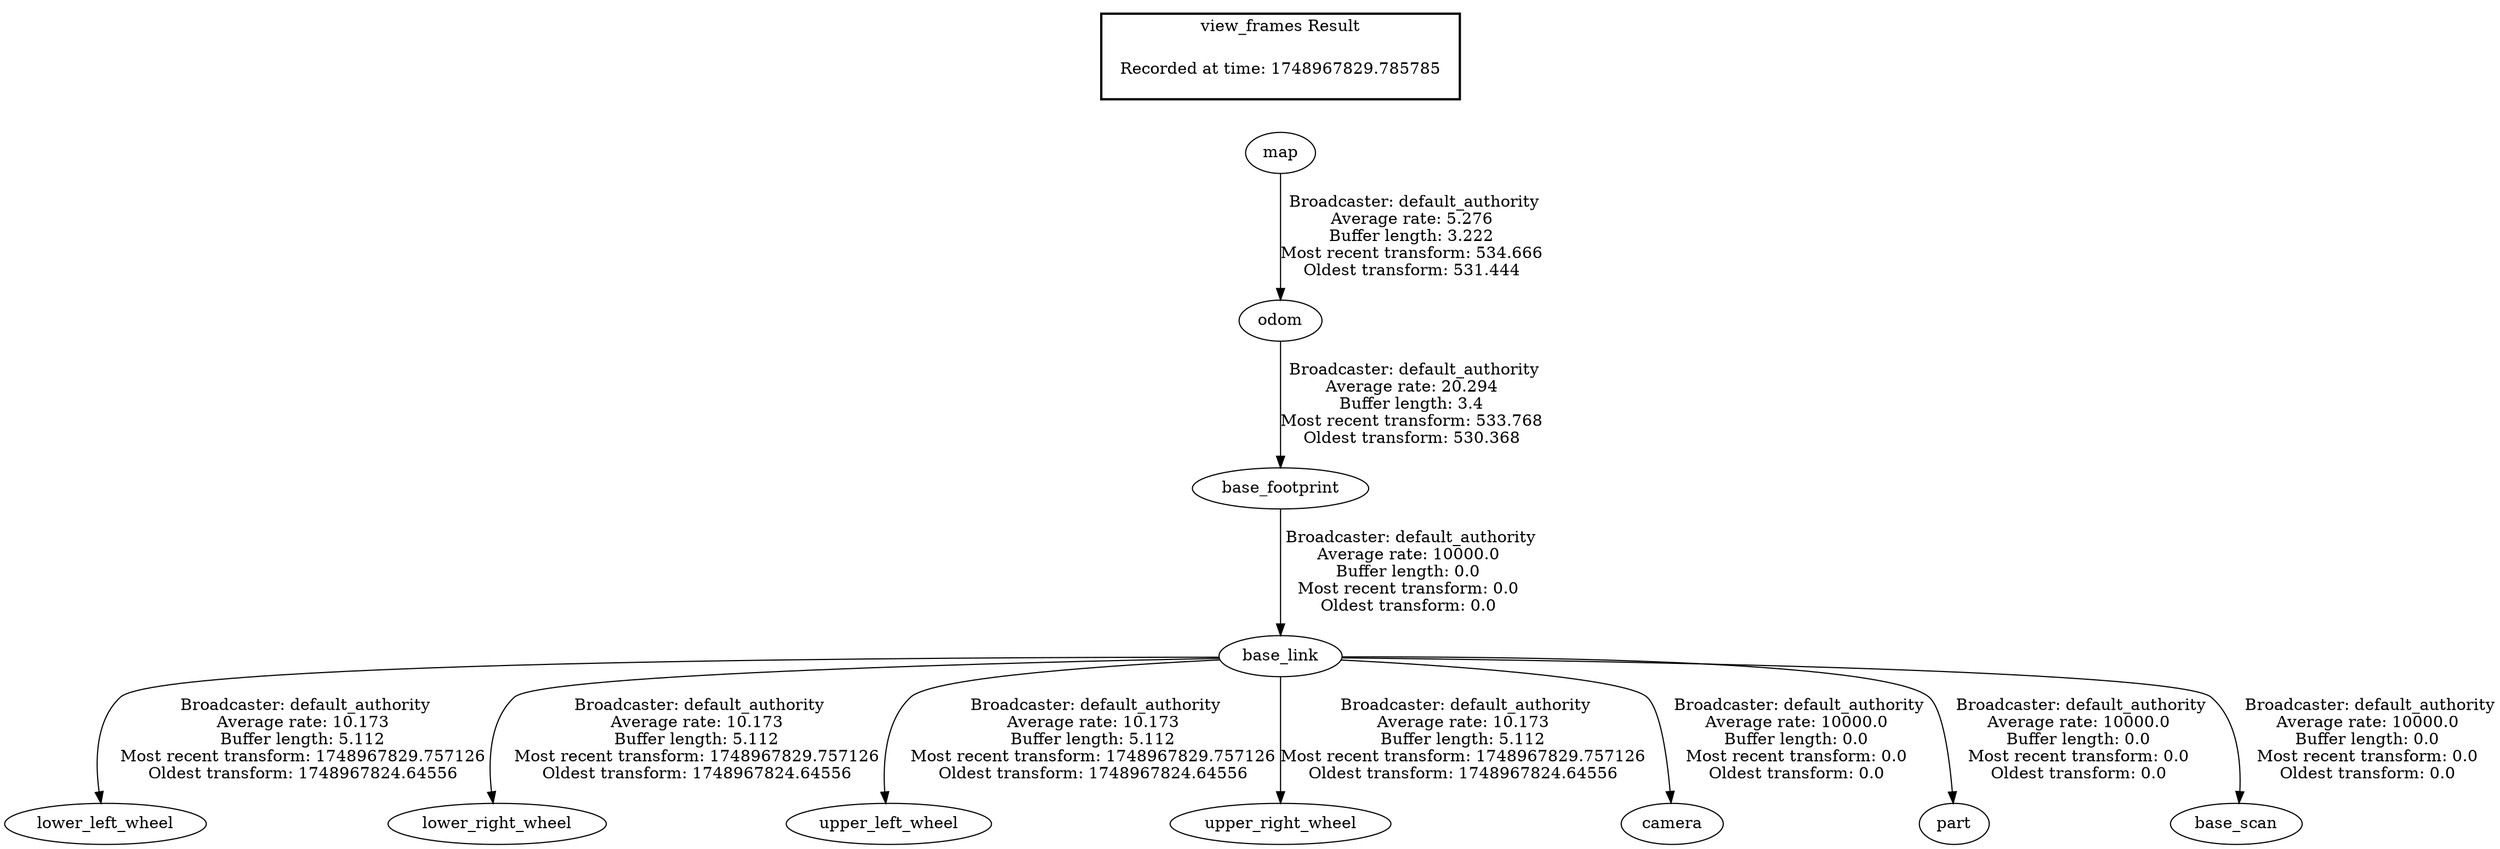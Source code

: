 digraph G {
"base_link" -> "lower_left_wheel"[label=" Broadcaster: default_authority\nAverage rate: 10.173\nBuffer length: 5.112\nMost recent transform: 1748967829.757126\nOldest transform: 1748967824.64556\n"];
"base_footprint" -> "base_link"[label=" Broadcaster: default_authority\nAverage rate: 10000.0\nBuffer length: 0.0\nMost recent transform: 0.0\nOldest transform: 0.0\n"];
"base_link" -> "lower_right_wheel"[label=" Broadcaster: default_authority\nAverage rate: 10.173\nBuffer length: 5.112\nMost recent transform: 1748967829.757126\nOldest transform: 1748967824.64556\n"];
"base_link" -> "upper_left_wheel"[label=" Broadcaster: default_authority\nAverage rate: 10.173\nBuffer length: 5.112\nMost recent transform: 1748967829.757126\nOldest transform: 1748967824.64556\n"];
"base_link" -> "upper_right_wheel"[label=" Broadcaster: default_authority\nAverage rate: 10.173\nBuffer length: 5.112\nMost recent transform: 1748967829.757126\nOldest transform: 1748967824.64556\n"];
"odom" -> "base_footprint"[label=" Broadcaster: default_authority\nAverage rate: 20.294\nBuffer length: 3.4\nMost recent transform: 533.768\nOldest transform: 530.368\n"];
"base_link" -> "camera"[label=" Broadcaster: default_authority\nAverage rate: 10000.0\nBuffer length: 0.0\nMost recent transform: 0.0\nOldest transform: 0.0\n"];
"base_link" -> "part"[label=" Broadcaster: default_authority\nAverage rate: 10000.0\nBuffer length: 0.0\nMost recent transform: 0.0\nOldest transform: 0.0\n"];
"base_link" -> "base_scan"[label=" Broadcaster: default_authority\nAverage rate: 10000.0\nBuffer length: 0.0\nMost recent transform: 0.0\nOldest transform: 0.0\n"];
"map" -> "odom"[label=" Broadcaster: default_authority\nAverage rate: 5.276\nBuffer length: 3.222\nMost recent transform: 534.666\nOldest transform: 531.444\n"];
edge [style=invis];
 subgraph cluster_legend { style=bold; color=black; label ="view_frames Result";
"Recorded at time: 1748967829.785785"[ shape=plaintext ] ;
}->"map";
}